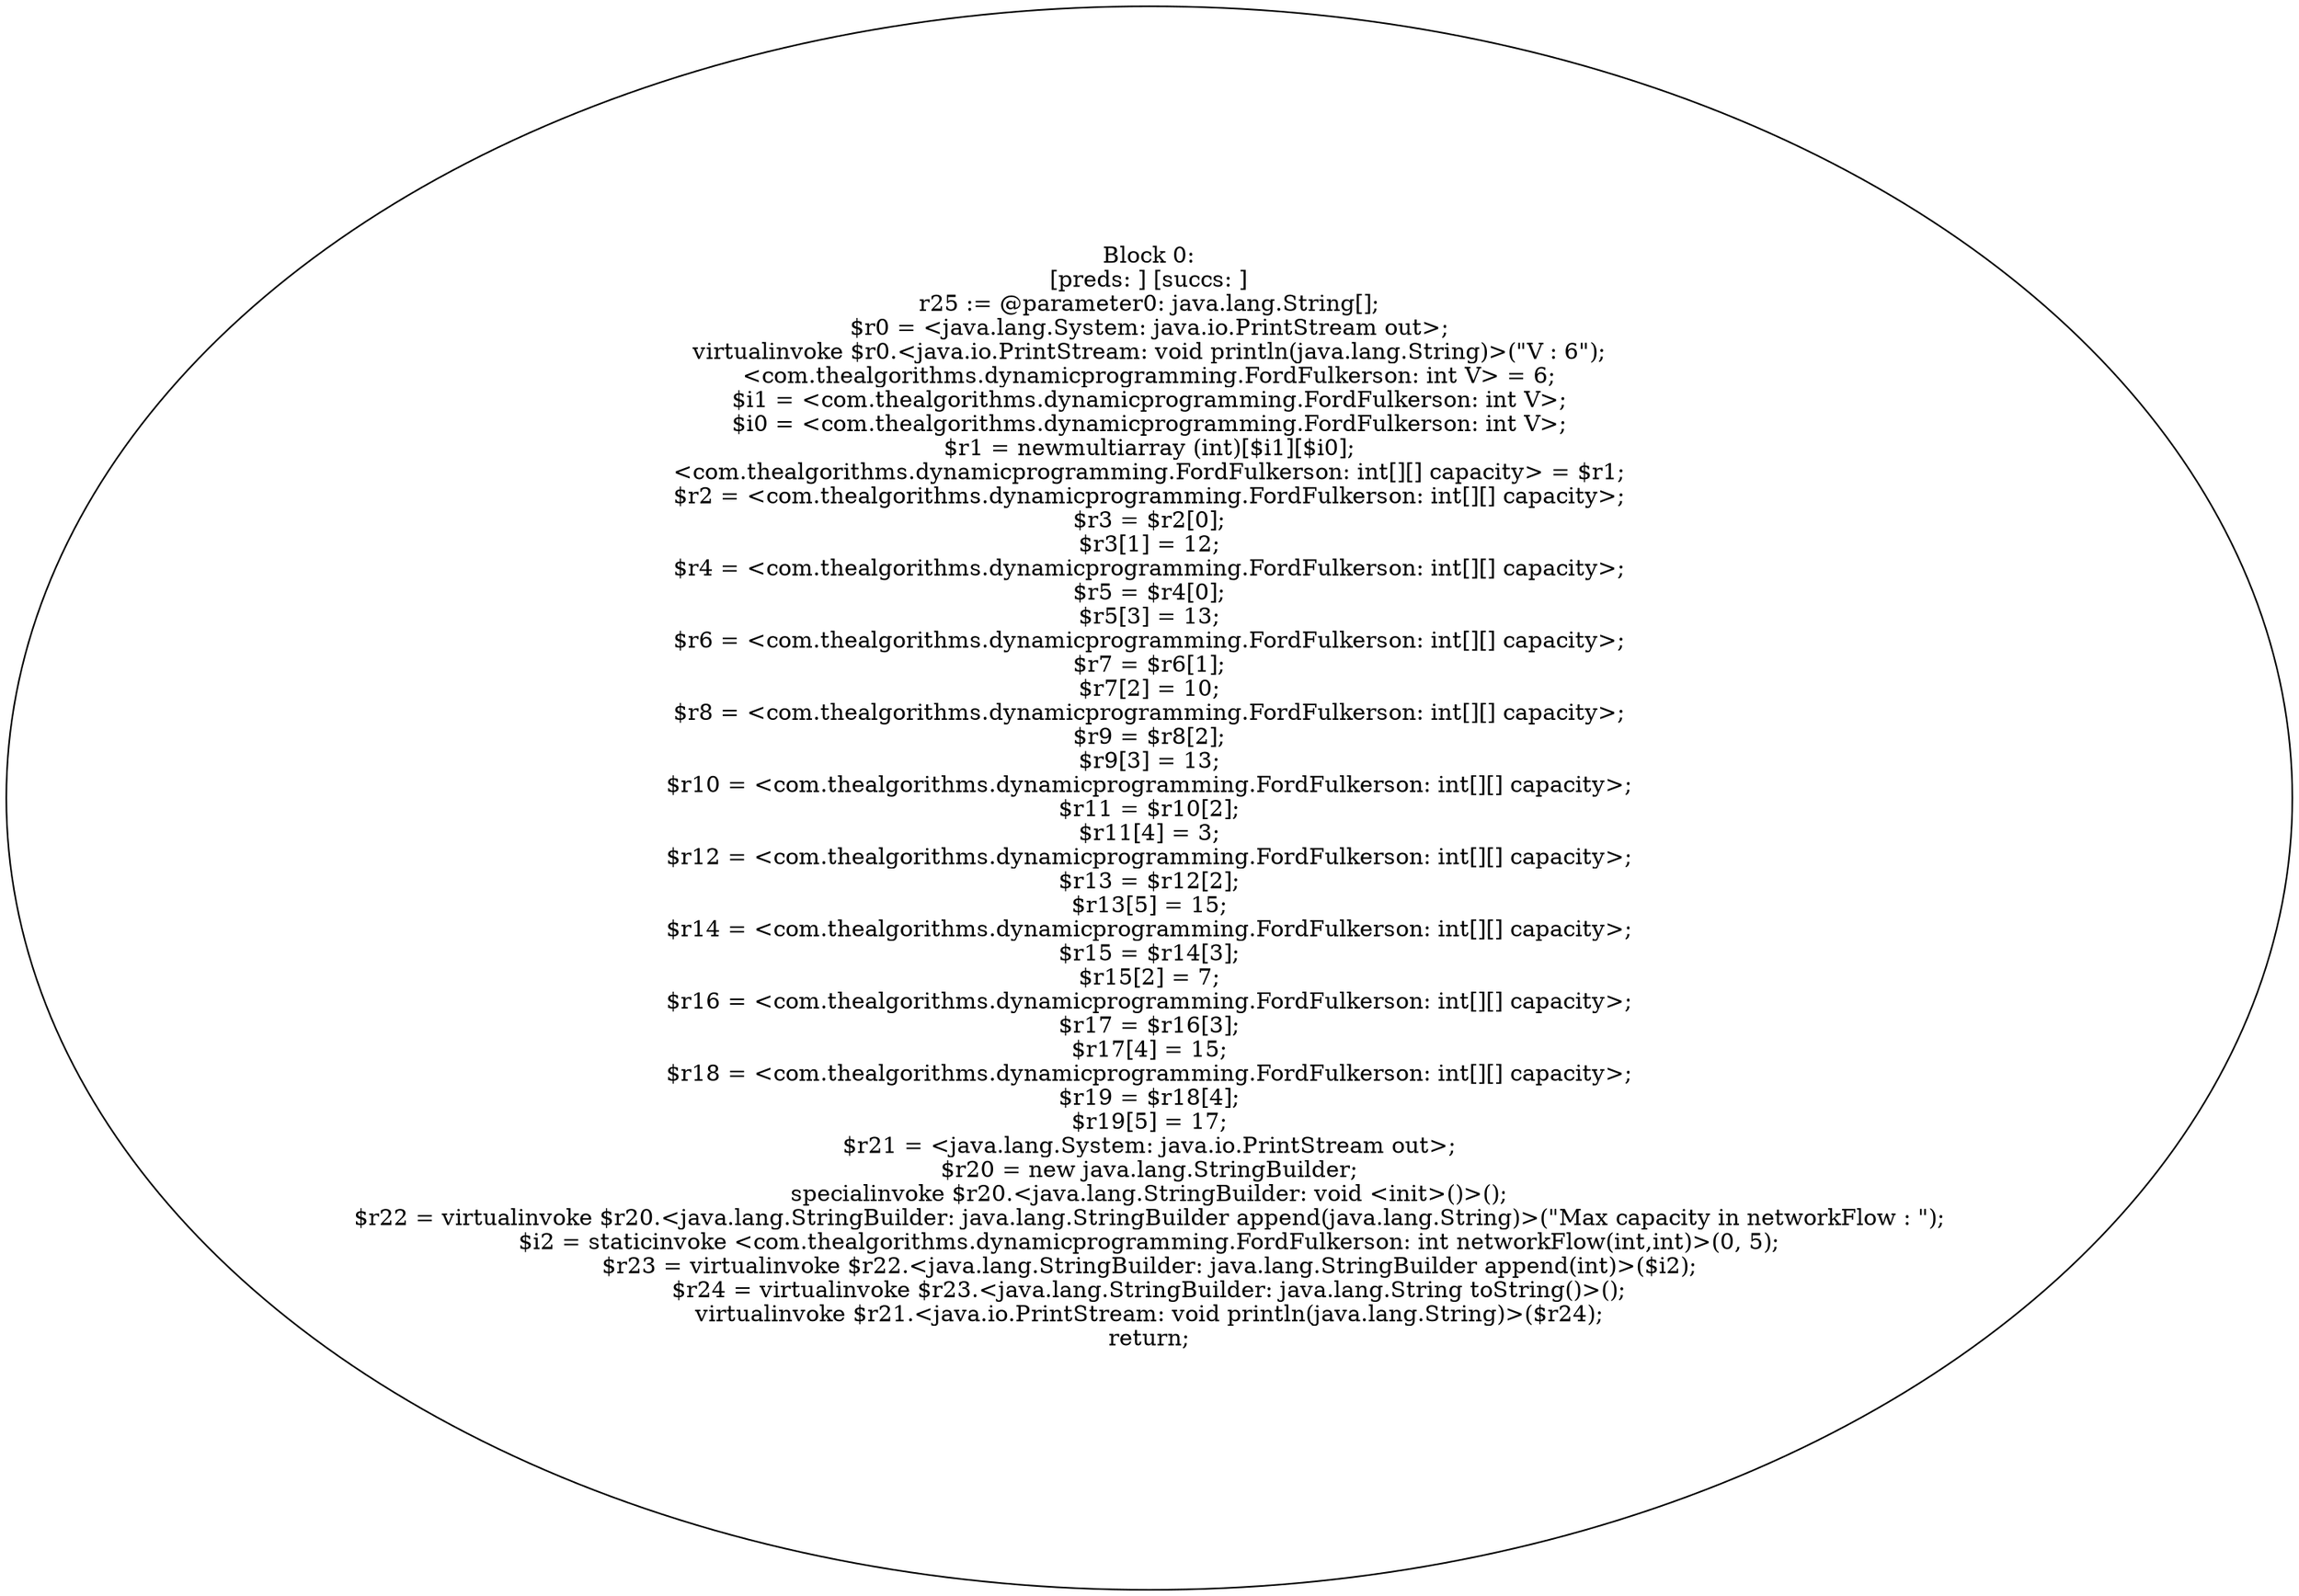 digraph "unitGraph" {
    "Block 0:
[preds: ] [succs: ]
r25 := @parameter0: java.lang.String[];
$r0 = <java.lang.System: java.io.PrintStream out>;
virtualinvoke $r0.<java.io.PrintStream: void println(java.lang.String)>(\"V : 6\");
<com.thealgorithms.dynamicprogramming.FordFulkerson: int V> = 6;
$i1 = <com.thealgorithms.dynamicprogramming.FordFulkerson: int V>;
$i0 = <com.thealgorithms.dynamicprogramming.FordFulkerson: int V>;
$r1 = newmultiarray (int)[$i1][$i0];
<com.thealgorithms.dynamicprogramming.FordFulkerson: int[][] capacity> = $r1;
$r2 = <com.thealgorithms.dynamicprogramming.FordFulkerson: int[][] capacity>;
$r3 = $r2[0];
$r3[1] = 12;
$r4 = <com.thealgorithms.dynamicprogramming.FordFulkerson: int[][] capacity>;
$r5 = $r4[0];
$r5[3] = 13;
$r6 = <com.thealgorithms.dynamicprogramming.FordFulkerson: int[][] capacity>;
$r7 = $r6[1];
$r7[2] = 10;
$r8 = <com.thealgorithms.dynamicprogramming.FordFulkerson: int[][] capacity>;
$r9 = $r8[2];
$r9[3] = 13;
$r10 = <com.thealgorithms.dynamicprogramming.FordFulkerson: int[][] capacity>;
$r11 = $r10[2];
$r11[4] = 3;
$r12 = <com.thealgorithms.dynamicprogramming.FordFulkerson: int[][] capacity>;
$r13 = $r12[2];
$r13[5] = 15;
$r14 = <com.thealgorithms.dynamicprogramming.FordFulkerson: int[][] capacity>;
$r15 = $r14[3];
$r15[2] = 7;
$r16 = <com.thealgorithms.dynamicprogramming.FordFulkerson: int[][] capacity>;
$r17 = $r16[3];
$r17[4] = 15;
$r18 = <com.thealgorithms.dynamicprogramming.FordFulkerson: int[][] capacity>;
$r19 = $r18[4];
$r19[5] = 17;
$r21 = <java.lang.System: java.io.PrintStream out>;
$r20 = new java.lang.StringBuilder;
specialinvoke $r20.<java.lang.StringBuilder: void <init>()>();
$r22 = virtualinvoke $r20.<java.lang.StringBuilder: java.lang.StringBuilder append(java.lang.String)>(\"Max capacity in networkFlow : \");
$i2 = staticinvoke <com.thealgorithms.dynamicprogramming.FordFulkerson: int networkFlow(int,int)>(0, 5);
$r23 = virtualinvoke $r22.<java.lang.StringBuilder: java.lang.StringBuilder append(int)>($i2);
$r24 = virtualinvoke $r23.<java.lang.StringBuilder: java.lang.String toString()>();
virtualinvoke $r21.<java.io.PrintStream: void println(java.lang.String)>($r24);
return;
"
}
